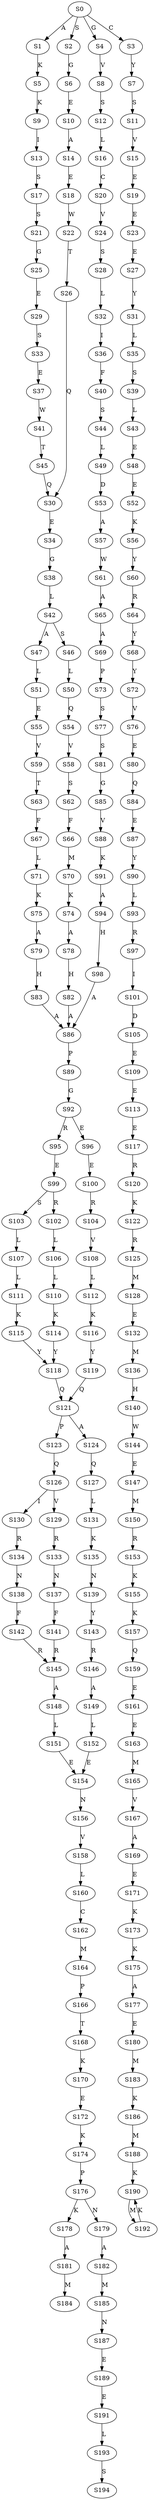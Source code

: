 strict digraph  {
	S0 -> S1 [ label = A ];
	S0 -> S2 [ label = S ];
	S0 -> S3 [ label = C ];
	S0 -> S4 [ label = G ];
	S1 -> S5 [ label = K ];
	S2 -> S6 [ label = G ];
	S3 -> S7 [ label = Y ];
	S4 -> S8 [ label = V ];
	S5 -> S9 [ label = K ];
	S6 -> S10 [ label = E ];
	S7 -> S11 [ label = S ];
	S8 -> S12 [ label = S ];
	S9 -> S13 [ label = I ];
	S10 -> S14 [ label = A ];
	S11 -> S15 [ label = V ];
	S12 -> S16 [ label = L ];
	S13 -> S17 [ label = S ];
	S14 -> S18 [ label = E ];
	S15 -> S19 [ label = E ];
	S16 -> S20 [ label = C ];
	S17 -> S21 [ label = S ];
	S18 -> S22 [ label = W ];
	S19 -> S23 [ label = E ];
	S20 -> S24 [ label = V ];
	S21 -> S25 [ label = G ];
	S22 -> S26 [ label = T ];
	S23 -> S27 [ label = E ];
	S24 -> S28 [ label = S ];
	S25 -> S29 [ label = E ];
	S26 -> S30 [ label = Q ];
	S27 -> S31 [ label = Y ];
	S28 -> S32 [ label = L ];
	S29 -> S33 [ label = S ];
	S30 -> S34 [ label = E ];
	S31 -> S35 [ label = L ];
	S32 -> S36 [ label = I ];
	S33 -> S37 [ label = E ];
	S34 -> S38 [ label = G ];
	S35 -> S39 [ label = S ];
	S36 -> S40 [ label = F ];
	S37 -> S41 [ label = W ];
	S38 -> S42 [ label = L ];
	S39 -> S43 [ label = L ];
	S40 -> S44 [ label = S ];
	S41 -> S45 [ label = T ];
	S42 -> S46 [ label = S ];
	S42 -> S47 [ label = A ];
	S43 -> S48 [ label = E ];
	S44 -> S49 [ label = L ];
	S45 -> S30 [ label = Q ];
	S46 -> S50 [ label = L ];
	S47 -> S51 [ label = L ];
	S48 -> S52 [ label = E ];
	S49 -> S53 [ label = D ];
	S50 -> S54 [ label = Q ];
	S51 -> S55 [ label = E ];
	S52 -> S56 [ label = K ];
	S53 -> S57 [ label = A ];
	S54 -> S58 [ label = V ];
	S55 -> S59 [ label = V ];
	S56 -> S60 [ label = Y ];
	S57 -> S61 [ label = W ];
	S58 -> S62 [ label = S ];
	S59 -> S63 [ label = T ];
	S60 -> S64 [ label = R ];
	S61 -> S65 [ label = A ];
	S62 -> S66 [ label = F ];
	S63 -> S67 [ label = F ];
	S64 -> S68 [ label = Y ];
	S65 -> S69 [ label = A ];
	S66 -> S70 [ label = M ];
	S67 -> S71 [ label = L ];
	S68 -> S72 [ label = Y ];
	S69 -> S73 [ label = P ];
	S70 -> S74 [ label = K ];
	S71 -> S75 [ label = K ];
	S72 -> S76 [ label = V ];
	S73 -> S77 [ label = S ];
	S74 -> S78 [ label = A ];
	S75 -> S79 [ label = A ];
	S76 -> S80 [ label = E ];
	S77 -> S81 [ label = S ];
	S78 -> S82 [ label = H ];
	S79 -> S83 [ label = H ];
	S80 -> S84 [ label = Q ];
	S81 -> S85 [ label = G ];
	S82 -> S86 [ label = A ];
	S83 -> S86 [ label = A ];
	S84 -> S87 [ label = E ];
	S85 -> S88 [ label = V ];
	S86 -> S89 [ label = P ];
	S87 -> S90 [ label = Y ];
	S88 -> S91 [ label = K ];
	S89 -> S92 [ label = G ];
	S90 -> S93 [ label = L ];
	S91 -> S94 [ label = A ];
	S92 -> S95 [ label = R ];
	S92 -> S96 [ label = E ];
	S93 -> S97 [ label = R ];
	S94 -> S98 [ label = H ];
	S95 -> S99 [ label = E ];
	S96 -> S100 [ label = E ];
	S97 -> S101 [ label = I ];
	S98 -> S86 [ label = A ];
	S99 -> S102 [ label = R ];
	S99 -> S103 [ label = S ];
	S100 -> S104 [ label = R ];
	S101 -> S105 [ label = D ];
	S102 -> S106 [ label = L ];
	S103 -> S107 [ label = L ];
	S104 -> S108 [ label = V ];
	S105 -> S109 [ label = E ];
	S106 -> S110 [ label = L ];
	S107 -> S111 [ label = L ];
	S108 -> S112 [ label = L ];
	S109 -> S113 [ label = E ];
	S110 -> S114 [ label = K ];
	S111 -> S115 [ label = K ];
	S112 -> S116 [ label = K ];
	S113 -> S117 [ label = E ];
	S114 -> S118 [ label = Y ];
	S115 -> S118 [ label = Y ];
	S116 -> S119 [ label = Y ];
	S117 -> S120 [ label = R ];
	S118 -> S121 [ label = Q ];
	S119 -> S121 [ label = Q ];
	S120 -> S122 [ label = K ];
	S121 -> S123 [ label = P ];
	S121 -> S124 [ label = A ];
	S122 -> S125 [ label = R ];
	S123 -> S126 [ label = Q ];
	S124 -> S127 [ label = Q ];
	S125 -> S128 [ label = M ];
	S126 -> S129 [ label = V ];
	S126 -> S130 [ label = I ];
	S127 -> S131 [ label = L ];
	S128 -> S132 [ label = E ];
	S129 -> S133 [ label = R ];
	S130 -> S134 [ label = R ];
	S131 -> S135 [ label = K ];
	S132 -> S136 [ label = M ];
	S133 -> S137 [ label = N ];
	S134 -> S138 [ label = N ];
	S135 -> S139 [ label = N ];
	S136 -> S140 [ label = H ];
	S137 -> S141 [ label = F ];
	S138 -> S142 [ label = F ];
	S139 -> S143 [ label = Y ];
	S140 -> S144 [ label = W ];
	S141 -> S145 [ label = R ];
	S142 -> S145 [ label = R ];
	S143 -> S146 [ label = R ];
	S144 -> S147 [ label = E ];
	S145 -> S148 [ label = A ];
	S146 -> S149 [ label = A ];
	S147 -> S150 [ label = M ];
	S148 -> S151 [ label = L ];
	S149 -> S152 [ label = L ];
	S150 -> S153 [ label = R ];
	S151 -> S154 [ label = E ];
	S152 -> S154 [ label = E ];
	S153 -> S155 [ label = K ];
	S154 -> S156 [ label = N ];
	S155 -> S157 [ label = K ];
	S156 -> S158 [ label = V ];
	S157 -> S159 [ label = Q ];
	S158 -> S160 [ label = L ];
	S159 -> S161 [ label = E ];
	S160 -> S162 [ label = C ];
	S161 -> S163 [ label = E ];
	S162 -> S164 [ label = M ];
	S163 -> S165 [ label = M ];
	S164 -> S166 [ label = P ];
	S165 -> S167 [ label = V ];
	S166 -> S168 [ label = T ];
	S167 -> S169 [ label = A ];
	S168 -> S170 [ label = K ];
	S169 -> S171 [ label = E ];
	S170 -> S172 [ label = E ];
	S171 -> S173 [ label = K ];
	S172 -> S174 [ label = K ];
	S173 -> S175 [ label = K ];
	S174 -> S176 [ label = P ];
	S175 -> S177 [ label = A ];
	S176 -> S178 [ label = K ];
	S176 -> S179 [ label = N ];
	S177 -> S180 [ label = E ];
	S178 -> S181 [ label = A ];
	S179 -> S182 [ label = A ];
	S180 -> S183 [ label = M ];
	S181 -> S184 [ label = M ];
	S182 -> S185 [ label = M ];
	S183 -> S186 [ label = K ];
	S185 -> S187 [ label = N ];
	S186 -> S188 [ label = M ];
	S187 -> S189 [ label = E ];
	S188 -> S190 [ label = K ];
	S189 -> S191 [ label = E ];
	S190 -> S192 [ label = M ];
	S191 -> S193 [ label = L ];
	S192 -> S190 [ label = K ];
	S193 -> S194 [ label = S ];
}

